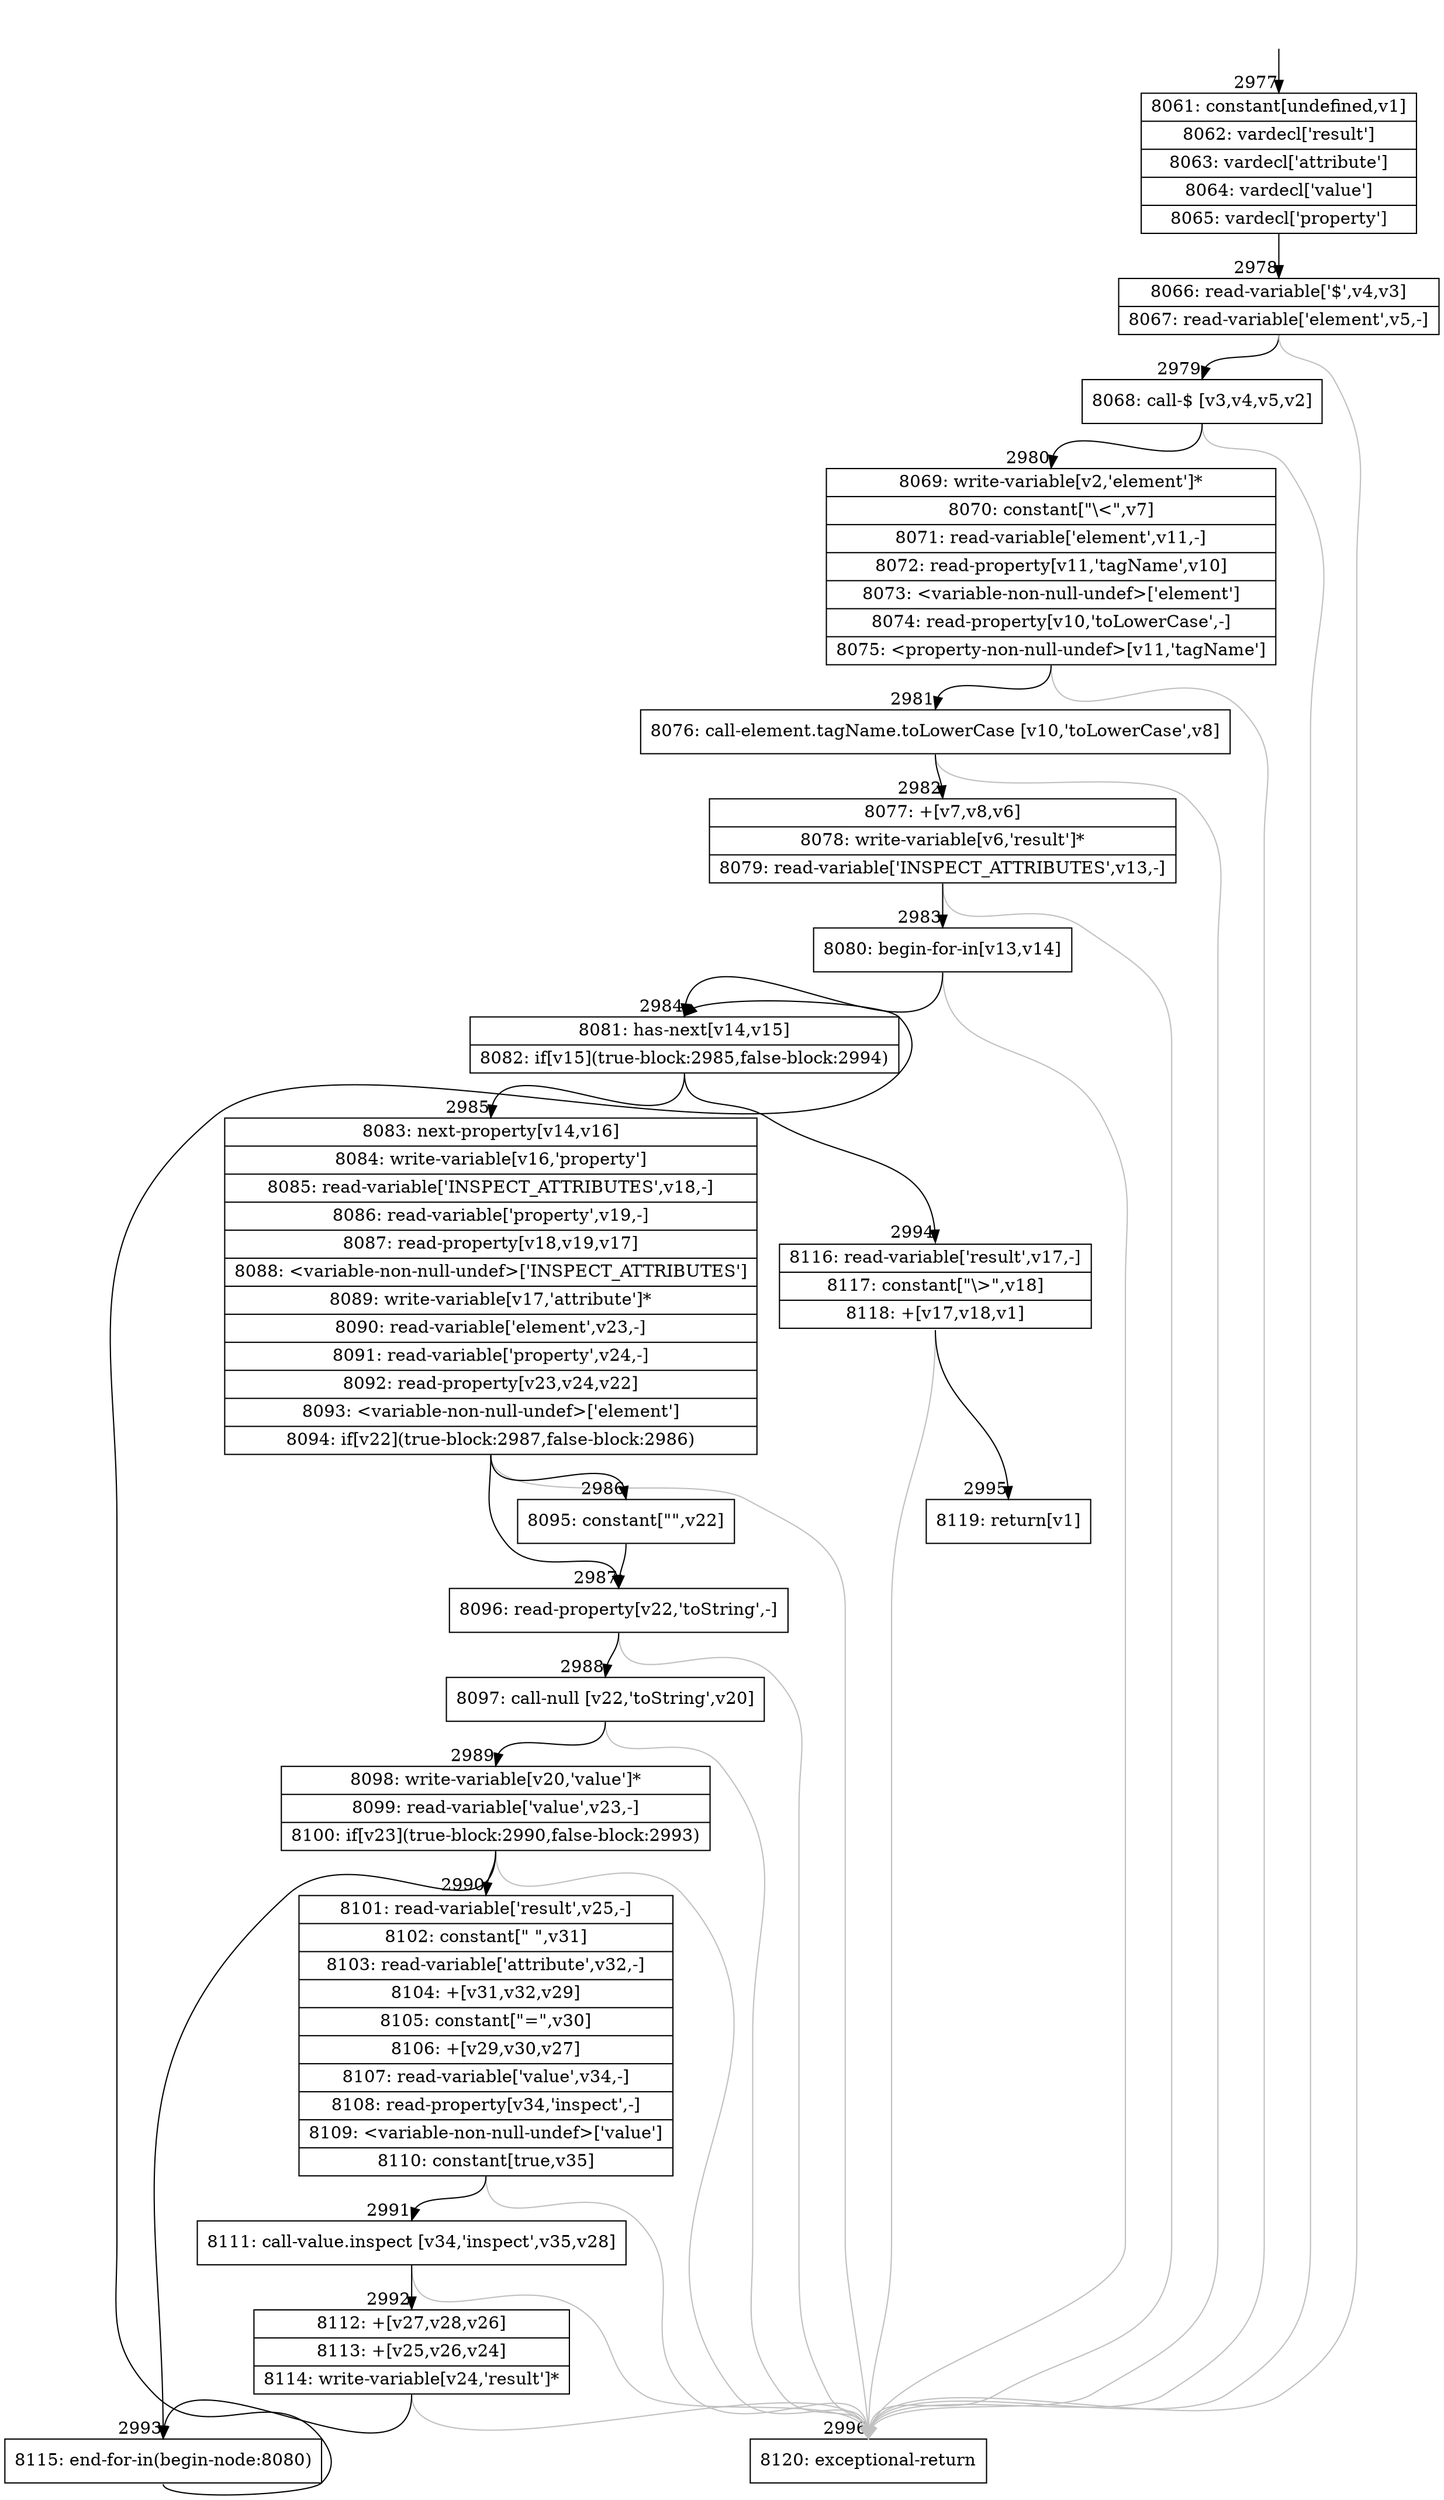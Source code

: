 digraph {
rankdir="TD"
BB_entry264[shape=none,label=""];
BB_entry264 -> BB2977 [tailport=s, headport=n, headlabel="    2977"]
BB2977 [shape=record label="{8061: constant[undefined,v1]|8062: vardecl['result']|8063: vardecl['attribute']|8064: vardecl['value']|8065: vardecl['property']}" ] 
BB2977 -> BB2978 [tailport=s, headport=n, headlabel="      2978"]
BB2978 [shape=record label="{8066: read-variable['$',v4,v3]|8067: read-variable['element',v5,-]}" ] 
BB2978 -> BB2979 [tailport=s, headport=n, headlabel="      2979"]
BB2978 -> BB2996 [tailport=s, headport=n, color=gray, headlabel="      2996"]
BB2979 [shape=record label="{8068: call-$ [v3,v4,v5,v2]}" ] 
BB2979 -> BB2980 [tailport=s, headport=n, headlabel="      2980"]
BB2979 -> BB2996 [tailport=s, headport=n, color=gray]
BB2980 [shape=record label="{8069: write-variable[v2,'element']*|8070: constant[\"\\\<\",v7]|8071: read-variable['element',v11,-]|8072: read-property[v11,'tagName',v10]|8073: \<variable-non-null-undef\>['element']|8074: read-property[v10,'toLowerCase',-]|8075: \<property-non-null-undef\>[v11,'tagName']}" ] 
BB2980 -> BB2981 [tailport=s, headport=n, headlabel="      2981"]
BB2980 -> BB2996 [tailport=s, headport=n, color=gray]
BB2981 [shape=record label="{8076: call-element.tagName.toLowerCase [v10,'toLowerCase',v8]}" ] 
BB2981 -> BB2982 [tailport=s, headport=n, headlabel="      2982"]
BB2981 -> BB2996 [tailport=s, headport=n, color=gray]
BB2982 [shape=record label="{8077: +[v7,v8,v6]|8078: write-variable[v6,'result']*|8079: read-variable['INSPECT_ATTRIBUTES',v13,-]}" ] 
BB2982 -> BB2983 [tailport=s, headport=n, headlabel="      2983"]
BB2982 -> BB2996 [tailport=s, headport=n, color=gray]
BB2983 [shape=record label="{8080: begin-for-in[v13,v14]}" ] 
BB2983 -> BB2984 [tailport=s, headport=n, headlabel="      2984"]
BB2983 -> BB2996 [tailport=s, headport=n, color=gray]
BB2984 [shape=record label="{8081: has-next[v14,v15]|8082: if[v15](true-block:2985,false-block:2994)}" ] 
BB2984 -> BB2985 [tailport=s, headport=n, headlabel="      2985"]
BB2984 -> BB2994 [tailport=s, headport=n, headlabel="      2994"]
BB2985 [shape=record label="{8083: next-property[v14,v16]|8084: write-variable[v16,'property']|8085: read-variable['INSPECT_ATTRIBUTES',v18,-]|8086: read-variable['property',v19,-]|8087: read-property[v18,v19,v17]|8088: \<variable-non-null-undef\>['INSPECT_ATTRIBUTES']|8089: write-variable[v17,'attribute']*|8090: read-variable['element',v23,-]|8091: read-variable['property',v24,-]|8092: read-property[v23,v24,v22]|8093: \<variable-non-null-undef\>['element']|8094: if[v22](true-block:2987,false-block:2986)}" ] 
BB2985 -> BB2987 [tailport=s, headport=n, headlabel="      2987"]
BB2985 -> BB2986 [tailport=s, headport=n, headlabel="      2986"]
BB2985 -> BB2996 [tailport=s, headport=n, color=gray]
BB2986 [shape=record label="{8095: constant[\"\",v22]}" ] 
BB2986 -> BB2987 [tailport=s, headport=n]
BB2987 [shape=record label="{8096: read-property[v22,'toString',-]}" ] 
BB2987 -> BB2988 [tailport=s, headport=n, headlabel="      2988"]
BB2987 -> BB2996 [tailport=s, headport=n, color=gray]
BB2988 [shape=record label="{8097: call-null [v22,'toString',v20]}" ] 
BB2988 -> BB2989 [tailport=s, headport=n, headlabel="      2989"]
BB2988 -> BB2996 [tailport=s, headport=n, color=gray]
BB2989 [shape=record label="{8098: write-variable[v20,'value']*|8099: read-variable['value',v23,-]|8100: if[v23](true-block:2990,false-block:2993)}" ] 
BB2989 -> BB2990 [tailport=s, headport=n, headlabel="      2990"]
BB2989 -> BB2993 [tailport=s, headport=n, headlabel="      2993"]
BB2989 -> BB2996 [tailport=s, headport=n, color=gray]
BB2990 [shape=record label="{8101: read-variable['result',v25,-]|8102: constant[\" \",v31]|8103: read-variable['attribute',v32,-]|8104: +[v31,v32,v29]|8105: constant[\"=\",v30]|8106: +[v29,v30,v27]|8107: read-variable['value',v34,-]|8108: read-property[v34,'inspect',-]|8109: \<variable-non-null-undef\>['value']|8110: constant[true,v35]}" ] 
BB2990 -> BB2991 [tailport=s, headport=n, headlabel="      2991"]
BB2990 -> BB2996 [tailport=s, headport=n, color=gray]
BB2991 [shape=record label="{8111: call-value.inspect [v34,'inspect',v35,v28]}" ] 
BB2991 -> BB2992 [tailport=s, headport=n, headlabel="      2992"]
BB2991 -> BB2996 [tailport=s, headport=n, color=gray]
BB2992 [shape=record label="{8112: +[v27,v28,v26]|8113: +[v25,v26,v24]|8114: write-variable[v24,'result']*}" ] 
BB2992 -> BB2993 [tailport=s, headport=n]
BB2992 -> BB2996 [tailport=s, headport=n, color=gray]
BB2993 [shape=record label="{8115: end-for-in(begin-node:8080)}" ] 
BB2993 -> BB2984 [tailport=s, headport=n]
BB2994 [shape=record label="{8116: read-variable['result',v17,-]|8117: constant[\"\\\>\",v18]|8118: +[v17,v18,v1]}" ] 
BB2994 -> BB2995 [tailport=s, headport=n, headlabel="      2995"]
BB2994 -> BB2996 [tailport=s, headport=n, color=gray]
BB2995 [shape=record label="{8119: return[v1]}" ] 
BB2996 [shape=record label="{8120: exceptional-return}" ] 
//#$~ 2142
}
